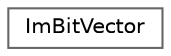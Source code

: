 digraph "Graphical Class Hierarchy"
{
 // LATEX_PDF_SIZE
  bgcolor="transparent";
  edge [fontname=Helvetica,fontsize=10,labelfontname=Helvetica,labelfontsize=10];
  node [fontname=Helvetica,fontsize=10,shape=box,height=0.2,width=0.4];
  rankdir="LR";
  Node0 [label="ImBitVector",height=0.2,width=0.4,color="grey40", fillcolor="white", style="filled",URL="$struct_im_bit_vector.html",tooltip=" "];
}
